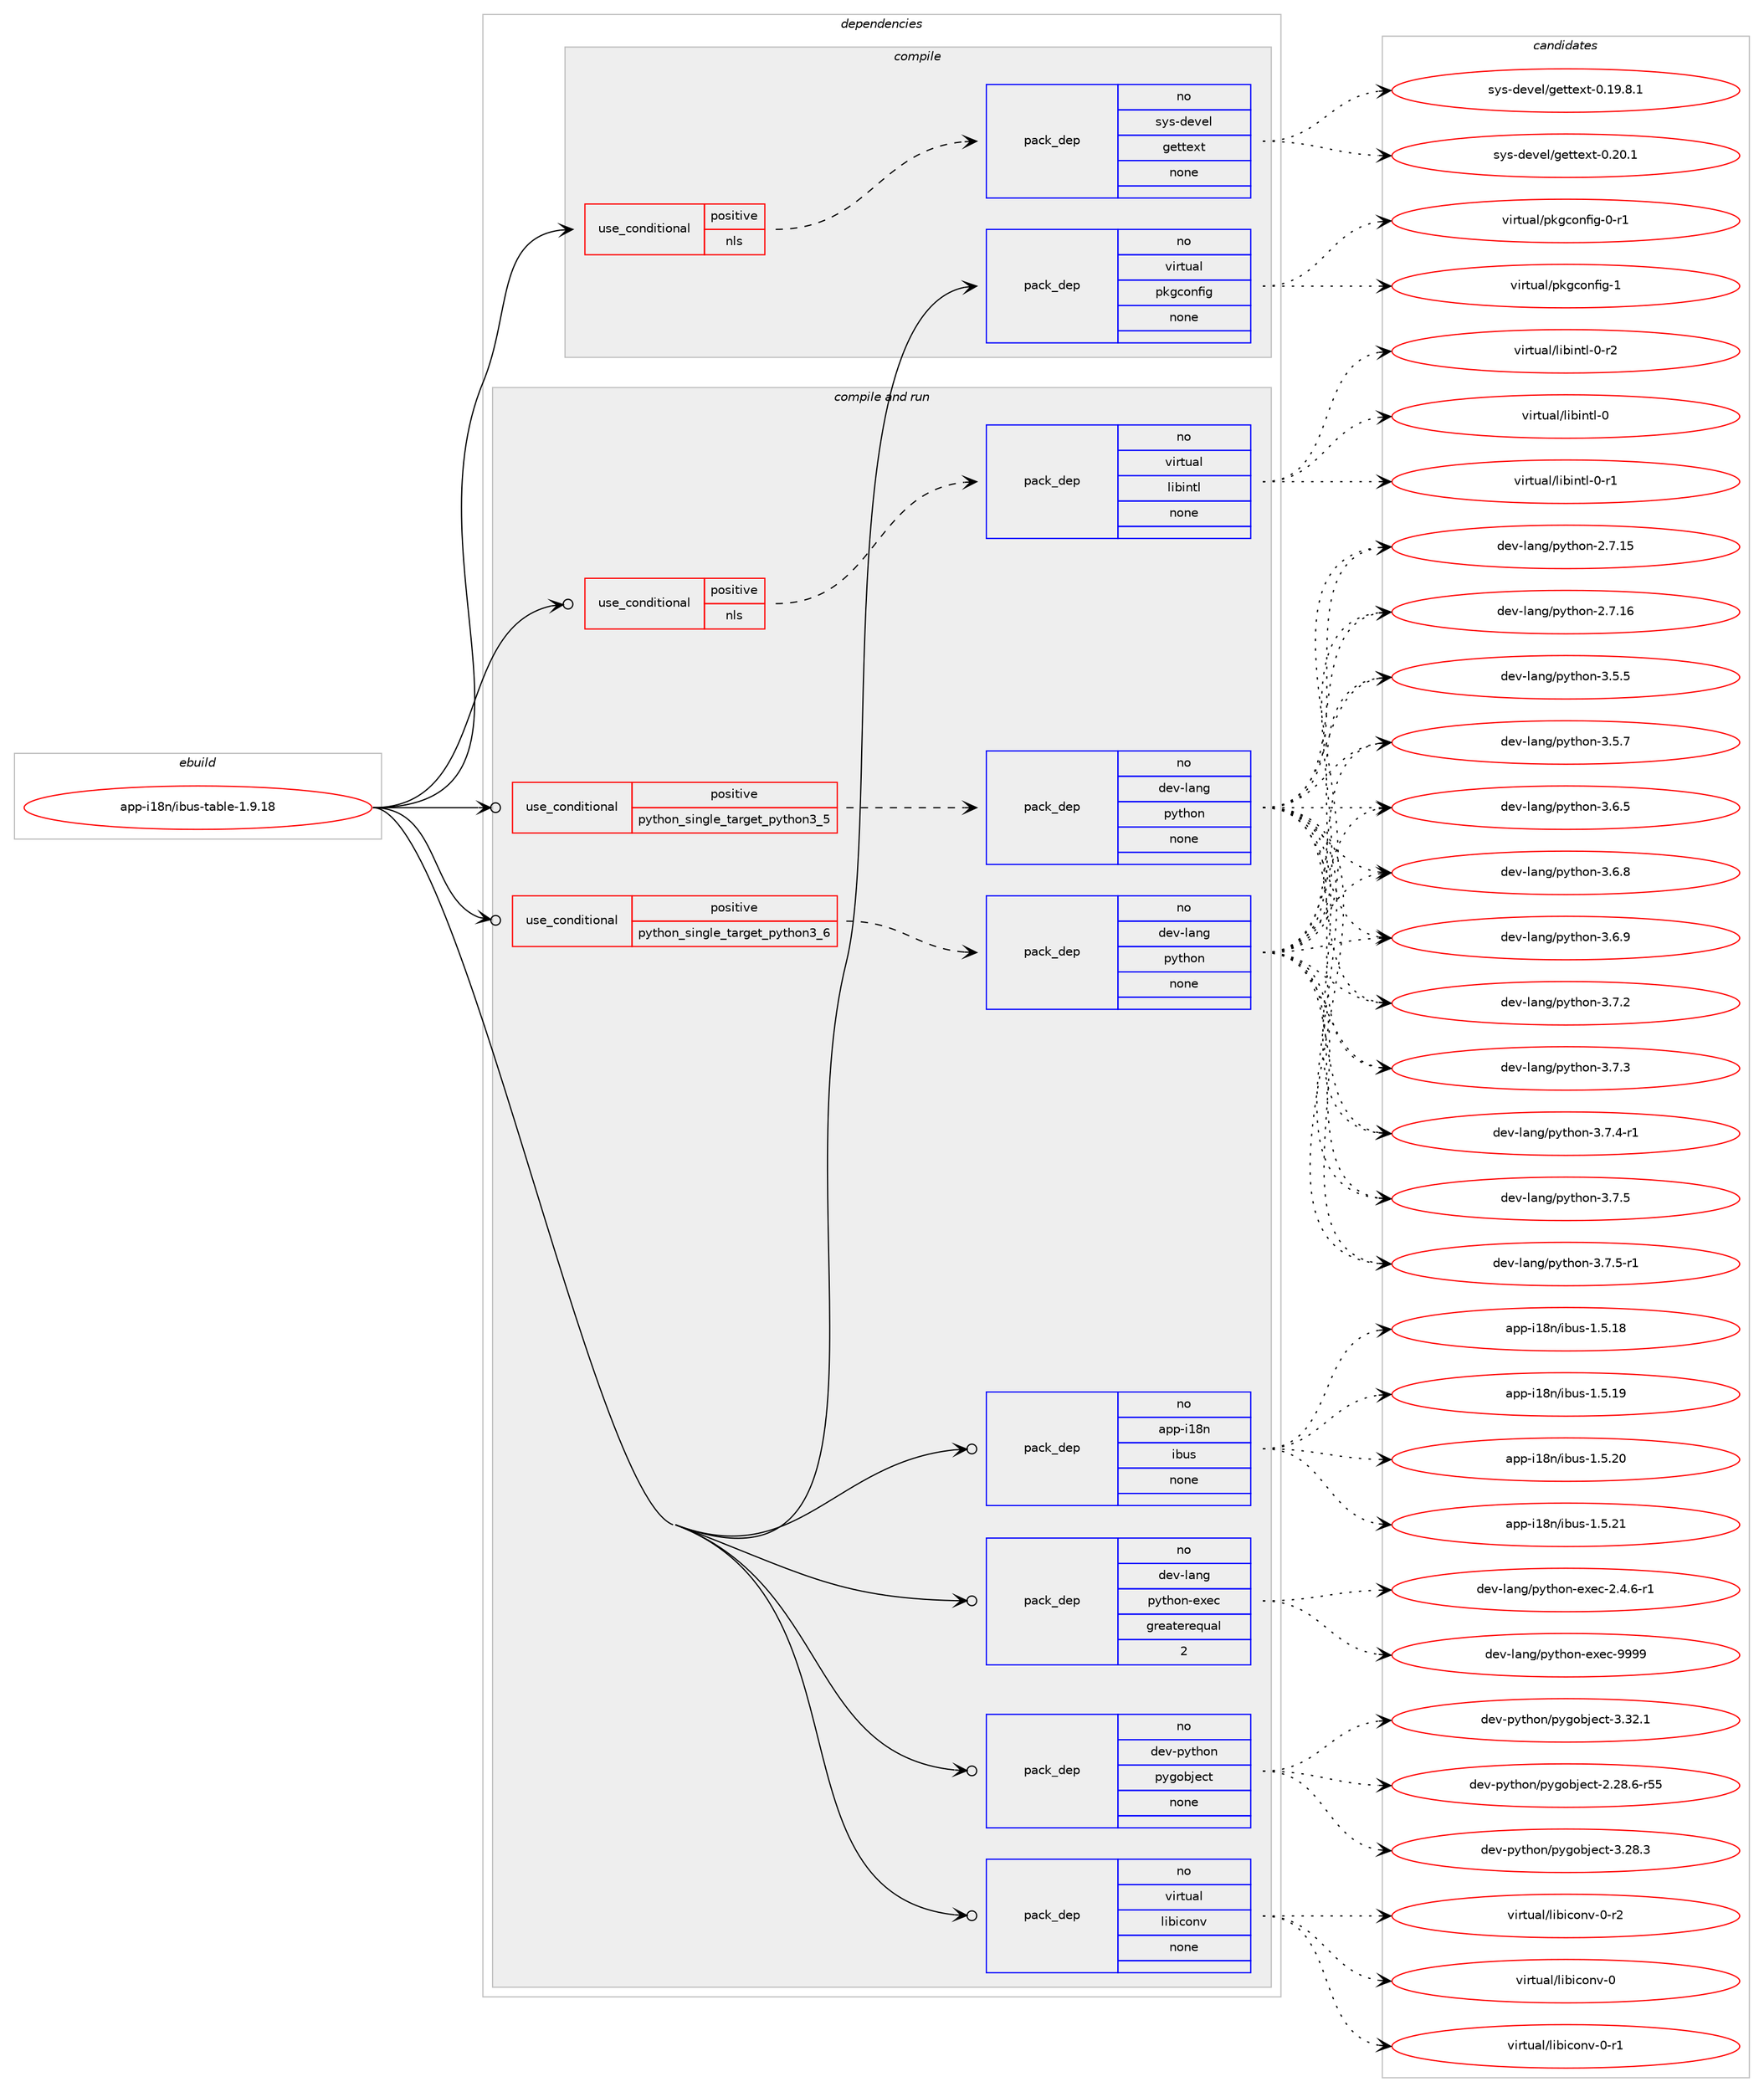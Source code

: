 digraph prolog {

# *************
# Graph options
# *************

newrank=true;
concentrate=true;
compound=true;
graph [rankdir=LR,fontname=Helvetica,fontsize=10,ranksep=1.5];#, ranksep=2.5, nodesep=0.2];
edge  [arrowhead=vee];
node  [fontname=Helvetica,fontsize=10];

# **********
# The ebuild
# **********

subgraph cluster_leftcol {
color=gray;
rank=same;
label=<<i>ebuild</i>>;
id [label="app-i18n/ibus-table-1.9.18", color=red, width=4, href="../app-i18n/ibus-table-1.9.18.svg"];
}

# ****************
# The dependencies
# ****************

subgraph cluster_midcol {
color=gray;
label=<<i>dependencies</i>>;
subgraph cluster_compile {
fillcolor="#eeeeee";
style=filled;
label=<<i>compile</i>>;
subgraph cond118357 {
dependency494999 [label=<<TABLE BORDER="0" CELLBORDER="1" CELLSPACING="0" CELLPADDING="4"><TR><TD ROWSPAN="3" CELLPADDING="10">use_conditional</TD></TR><TR><TD>positive</TD></TR><TR><TD>nls</TD></TR></TABLE>>, shape=none, color=red];
subgraph pack367728 {
dependency495000 [label=<<TABLE BORDER="0" CELLBORDER="1" CELLSPACING="0" CELLPADDING="4" WIDTH="220"><TR><TD ROWSPAN="6" CELLPADDING="30">pack_dep</TD></TR><TR><TD WIDTH="110">no</TD></TR><TR><TD>sys-devel</TD></TR><TR><TD>gettext</TD></TR><TR><TD>none</TD></TR><TR><TD></TD></TR></TABLE>>, shape=none, color=blue];
}
dependency494999:e -> dependency495000:w [weight=20,style="dashed",arrowhead="vee"];
}
id:e -> dependency494999:w [weight=20,style="solid",arrowhead="vee"];
subgraph pack367729 {
dependency495001 [label=<<TABLE BORDER="0" CELLBORDER="1" CELLSPACING="0" CELLPADDING="4" WIDTH="220"><TR><TD ROWSPAN="6" CELLPADDING="30">pack_dep</TD></TR><TR><TD WIDTH="110">no</TD></TR><TR><TD>virtual</TD></TR><TR><TD>pkgconfig</TD></TR><TR><TD>none</TD></TR><TR><TD></TD></TR></TABLE>>, shape=none, color=blue];
}
id:e -> dependency495001:w [weight=20,style="solid",arrowhead="vee"];
}
subgraph cluster_compileandrun {
fillcolor="#eeeeee";
style=filled;
label=<<i>compile and run</i>>;
subgraph cond118358 {
dependency495002 [label=<<TABLE BORDER="0" CELLBORDER="1" CELLSPACING="0" CELLPADDING="4"><TR><TD ROWSPAN="3" CELLPADDING="10">use_conditional</TD></TR><TR><TD>positive</TD></TR><TR><TD>nls</TD></TR></TABLE>>, shape=none, color=red];
subgraph pack367730 {
dependency495003 [label=<<TABLE BORDER="0" CELLBORDER="1" CELLSPACING="0" CELLPADDING="4" WIDTH="220"><TR><TD ROWSPAN="6" CELLPADDING="30">pack_dep</TD></TR><TR><TD WIDTH="110">no</TD></TR><TR><TD>virtual</TD></TR><TR><TD>libintl</TD></TR><TR><TD>none</TD></TR><TR><TD></TD></TR></TABLE>>, shape=none, color=blue];
}
dependency495002:e -> dependency495003:w [weight=20,style="dashed",arrowhead="vee"];
}
id:e -> dependency495002:w [weight=20,style="solid",arrowhead="odotvee"];
subgraph cond118359 {
dependency495004 [label=<<TABLE BORDER="0" CELLBORDER="1" CELLSPACING="0" CELLPADDING="4"><TR><TD ROWSPAN="3" CELLPADDING="10">use_conditional</TD></TR><TR><TD>positive</TD></TR><TR><TD>python_single_target_python3_5</TD></TR></TABLE>>, shape=none, color=red];
subgraph pack367731 {
dependency495005 [label=<<TABLE BORDER="0" CELLBORDER="1" CELLSPACING="0" CELLPADDING="4" WIDTH="220"><TR><TD ROWSPAN="6" CELLPADDING="30">pack_dep</TD></TR><TR><TD WIDTH="110">no</TD></TR><TR><TD>dev-lang</TD></TR><TR><TD>python</TD></TR><TR><TD>none</TD></TR><TR><TD></TD></TR></TABLE>>, shape=none, color=blue];
}
dependency495004:e -> dependency495005:w [weight=20,style="dashed",arrowhead="vee"];
}
id:e -> dependency495004:w [weight=20,style="solid",arrowhead="odotvee"];
subgraph cond118360 {
dependency495006 [label=<<TABLE BORDER="0" CELLBORDER="1" CELLSPACING="0" CELLPADDING="4"><TR><TD ROWSPAN="3" CELLPADDING="10">use_conditional</TD></TR><TR><TD>positive</TD></TR><TR><TD>python_single_target_python3_6</TD></TR></TABLE>>, shape=none, color=red];
subgraph pack367732 {
dependency495007 [label=<<TABLE BORDER="0" CELLBORDER="1" CELLSPACING="0" CELLPADDING="4" WIDTH="220"><TR><TD ROWSPAN="6" CELLPADDING="30">pack_dep</TD></TR><TR><TD WIDTH="110">no</TD></TR><TR><TD>dev-lang</TD></TR><TR><TD>python</TD></TR><TR><TD>none</TD></TR><TR><TD></TD></TR></TABLE>>, shape=none, color=blue];
}
dependency495006:e -> dependency495007:w [weight=20,style="dashed",arrowhead="vee"];
}
id:e -> dependency495006:w [weight=20,style="solid",arrowhead="odotvee"];
subgraph pack367733 {
dependency495008 [label=<<TABLE BORDER="0" CELLBORDER="1" CELLSPACING="0" CELLPADDING="4" WIDTH="220"><TR><TD ROWSPAN="6" CELLPADDING="30">pack_dep</TD></TR><TR><TD WIDTH="110">no</TD></TR><TR><TD>app-i18n</TD></TR><TR><TD>ibus</TD></TR><TR><TD>none</TD></TR><TR><TD></TD></TR></TABLE>>, shape=none, color=blue];
}
id:e -> dependency495008:w [weight=20,style="solid",arrowhead="odotvee"];
subgraph pack367734 {
dependency495009 [label=<<TABLE BORDER="0" CELLBORDER="1" CELLSPACING="0" CELLPADDING="4" WIDTH="220"><TR><TD ROWSPAN="6" CELLPADDING="30">pack_dep</TD></TR><TR><TD WIDTH="110">no</TD></TR><TR><TD>dev-lang</TD></TR><TR><TD>python-exec</TD></TR><TR><TD>greaterequal</TD></TR><TR><TD>2</TD></TR></TABLE>>, shape=none, color=blue];
}
id:e -> dependency495009:w [weight=20,style="solid",arrowhead="odotvee"];
subgraph pack367735 {
dependency495010 [label=<<TABLE BORDER="0" CELLBORDER="1" CELLSPACING="0" CELLPADDING="4" WIDTH="220"><TR><TD ROWSPAN="6" CELLPADDING="30">pack_dep</TD></TR><TR><TD WIDTH="110">no</TD></TR><TR><TD>dev-python</TD></TR><TR><TD>pygobject</TD></TR><TR><TD>none</TD></TR><TR><TD></TD></TR></TABLE>>, shape=none, color=blue];
}
id:e -> dependency495010:w [weight=20,style="solid",arrowhead="odotvee"];
subgraph pack367736 {
dependency495011 [label=<<TABLE BORDER="0" CELLBORDER="1" CELLSPACING="0" CELLPADDING="4" WIDTH="220"><TR><TD ROWSPAN="6" CELLPADDING="30">pack_dep</TD></TR><TR><TD WIDTH="110">no</TD></TR><TR><TD>virtual</TD></TR><TR><TD>libiconv</TD></TR><TR><TD>none</TD></TR><TR><TD></TD></TR></TABLE>>, shape=none, color=blue];
}
id:e -> dependency495011:w [weight=20,style="solid",arrowhead="odotvee"];
}
subgraph cluster_run {
fillcolor="#eeeeee";
style=filled;
label=<<i>run</i>>;
}
}

# **************
# The candidates
# **************

subgraph cluster_choices {
rank=same;
color=gray;
label=<<i>candidates</i>>;

subgraph choice367728 {
color=black;
nodesep=1;
choice1151211154510010111810110847103101116116101120116454846495746564649 [label="sys-devel/gettext-0.19.8.1", color=red, width=4,href="../sys-devel/gettext-0.19.8.1.svg"];
choice115121115451001011181011084710310111611610112011645484650484649 [label="sys-devel/gettext-0.20.1", color=red, width=4,href="../sys-devel/gettext-0.20.1.svg"];
dependency495000:e -> choice1151211154510010111810110847103101116116101120116454846495746564649:w [style=dotted,weight="100"];
dependency495000:e -> choice115121115451001011181011084710310111611610112011645484650484649:w [style=dotted,weight="100"];
}
subgraph choice367729 {
color=black;
nodesep=1;
choice11810511411611797108471121071039911111010210510345484511449 [label="virtual/pkgconfig-0-r1", color=red, width=4,href="../virtual/pkgconfig-0-r1.svg"];
choice1181051141161179710847112107103991111101021051034549 [label="virtual/pkgconfig-1", color=red, width=4,href="../virtual/pkgconfig-1.svg"];
dependency495001:e -> choice11810511411611797108471121071039911111010210510345484511449:w [style=dotted,weight="100"];
dependency495001:e -> choice1181051141161179710847112107103991111101021051034549:w [style=dotted,weight="100"];
}
subgraph choice367730 {
color=black;
nodesep=1;
choice1181051141161179710847108105981051101161084548 [label="virtual/libintl-0", color=red, width=4,href="../virtual/libintl-0.svg"];
choice11810511411611797108471081059810511011610845484511449 [label="virtual/libintl-0-r1", color=red, width=4,href="../virtual/libintl-0-r1.svg"];
choice11810511411611797108471081059810511011610845484511450 [label="virtual/libintl-0-r2", color=red, width=4,href="../virtual/libintl-0-r2.svg"];
dependency495003:e -> choice1181051141161179710847108105981051101161084548:w [style=dotted,weight="100"];
dependency495003:e -> choice11810511411611797108471081059810511011610845484511449:w [style=dotted,weight="100"];
dependency495003:e -> choice11810511411611797108471081059810511011610845484511450:w [style=dotted,weight="100"];
}
subgraph choice367731 {
color=black;
nodesep=1;
choice10010111845108971101034711212111610411111045504655464953 [label="dev-lang/python-2.7.15", color=red, width=4,href="../dev-lang/python-2.7.15.svg"];
choice10010111845108971101034711212111610411111045504655464954 [label="dev-lang/python-2.7.16", color=red, width=4,href="../dev-lang/python-2.7.16.svg"];
choice100101118451089711010347112121116104111110455146534653 [label="dev-lang/python-3.5.5", color=red, width=4,href="../dev-lang/python-3.5.5.svg"];
choice100101118451089711010347112121116104111110455146534655 [label="dev-lang/python-3.5.7", color=red, width=4,href="../dev-lang/python-3.5.7.svg"];
choice100101118451089711010347112121116104111110455146544653 [label="dev-lang/python-3.6.5", color=red, width=4,href="../dev-lang/python-3.6.5.svg"];
choice100101118451089711010347112121116104111110455146544656 [label="dev-lang/python-3.6.8", color=red, width=4,href="../dev-lang/python-3.6.8.svg"];
choice100101118451089711010347112121116104111110455146544657 [label="dev-lang/python-3.6.9", color=red, width=4,href="../dev-lang/python-3.6.9.svg"];
choice100101118451089711010347112121116104111110455146554650 [label="dev-lang/python-3.7.2", color=red, width=4,href="../dev-lang/python-3.7.2.svg"];
choice100101118451089711010347112121116104111110455146554651 [label="dev-lang/python-3.7.3", color=red, width=4,href="../dev-lang/python-3.7.3.svg"];
choice1001011184510897110103471121211161041111104551465546524511449 [label="dev-lang/python-3.7.4-r1", color=red, width=4,href="../dev-lang/python-3.7.4-r1.svg"];
choice100101118451089711010347112121116104111110455146554653 [label="dev-lang/python-3.7.5", color=red, width=4,href="../dev-lang/python-3.7.5.svg"];
choice1001011184510897110103471121211161041111104551465546534511449 [label="dev-lang/python-3.7.5-r1", color=red, width=4,href="../dev-lang/python-3.7.5-r1.svg"];
dependency495005:e -> choice10010111845108971101034711212111610411111045504655464953:w [style=dotted,weight="100"];
dependency495005:e -> choice10010111845108971101034711212111610411111045504655464954:w [style=dotted,weight="100"];
dependency495005:e -> choice100101118451089711010347112121116104111110455146534653:w [style=dotted,weight="100"];
dependency495005:e -> choice100101118451089711010347112121116104111110455146534655:w [style=dotted,weight="100"];
dependency495005:e -> choice100101118451089711010347112121116104111110455146544653:w [style=dotted,weight="100"];
dependency495005:e -> choice100101118451089711010347112121116104111110455146544656:w [style=dotted,weight="100"];
dependency495005:e -> choice100101118451089711010347112121116104111110455146544657:w [style=dotted,weight="100"];
dependency495005:e -> choice100101118451089711010347112121116104111110455146554650:w [style=dotted,weight="100"];
dependency495005:e -> choice100101118451089711010347112121116104111110455146554651:w [style=dotted,weight="100"];
dependency495005:e -> choice1001011184510897110103471121211161041111104551465546524511449:w [style=dotted,weight="100"];
dependency495005:e -> choice100101118451089711010347112121116104111110455146554653:w [style=dotted,weight="100"];
dependency495005:e -> choice1001011184510897110103471121211161041111104551465546534511449:w [style=dotted,weight="100"];
}
subgraph choice367732 {
color=black;
nodesep=1;
choice10010111845108971101034711212111610411111045504655464953 [label="dev-lang/python-2.7.15", color=red, width=4,href="../dev-lang/python-2.7.15.svg"];
choice10010111845108971101034711212111610411111045504655464954 [label="dev-lang/python-2.7.16", color=red, width=4,href="../dev-lang/python-2.7.16.svg"];
choice100101118451089711010347112121116104111110455146534653 [label="dev-lang/python-3.5.5", color=red, width=4,href="../dev-lang/python-3.5.5.svg"];
choice100101118451089711010347112121116104111110455146534655 [label="dev-lang/python-3.5.7", color=red, width=4,href="../dev-lang/python-3.5.7.svg"];
choice100101118451089711010347112121116104111110455146544653 [label="dev-lang/python-3.6.5", color=red, width=4,href="../dev-lang/python-3.6.5.svg"];
choice100101118451089711010347112121116104111110455146544656 [label="dev-lang/python-3.6.8", color=red, width=4,href="../dev-lang/python-3.6.8.svg"];
choice100101118451089711010347112121116104111110455146544657 [label="dev-lang/python-3.6.9", color=red, width=4,href="../dev-lang/python-3.6.9.svg"];
choice100101118451089711010347112121116104111110455146554650 [label="dev-lang/python-3.7.2", color=red, width=4,href="../dev-lang/python-3.7.2.svg"];
choice100101118451089711010347112121116104111110455146554651 [label="dev-lang/python-3.7.3", color=red, width=4,href="../dev-lang/python-3.7.3.svg"];
choice1001011184510897110103471121211161041111104551465546524511449 [label="dev-lang/python-3.7.4-r1", color=red, width=4,href="../dev-lang/python-3.7.4-r1.svg"];
choice100101118451089711010347112121116104111110455146554653 [label="dev-lang/python-3.7.5", color=red, width=4,href="../dev-lang/python-3.7.5.svg"];
choice1001011184510897110103471121211161041111104551465546534511449 [label="dev-lang/python-3.7.5-r1", color=red, width=4,href="../dev-lang/python-3.7.5-r1.svg"];
dependency495007:e -> choice10010111845108971101034711212111610411111045504655464953:w [style=dotted,weight="100"];
dependency495007:e -> choice10010111845108971101034711212111610411111045504655464954:w [style=dotted,weight="100"];
dependency495007:e -> choice100101118451089711010347112121116104111110455146534653:w [style=dotted,weight="100"];
dependency495007:e -> choice100101118451089711010347112121116104111110455146534655:w [style=dotted,weight="100"];
dependency495007:e -> choice100101118451089711010347112121116104111110455146544653:w [style=dotted,weight="100"];
dependency495007:e -> choice100101118451089711010347112121116104111110455146544656:w [style=dotted,weight="100"];
dependency495007:e -> choice100101118451089711010347112121116104111110455146544657:w [style=dotted,weight="100"];
dependency495007:e -> choice100101118451089711010347112121116104111110455146554650:w [style=dotted,weight="100"];
dependency495007:e -> choice100101118451089711010347112121116104111110455146554651:w [style=dotted,weight="100"];
dependency495007:e -> choice1001011184510897110103471121211161041111104551465546524511449:w [style=dotted,weight="100"];
dependency495007:e -> choice100101118451089711010347112121116104111110455146554653:w [style=dotted,weight="100"];
dependency495007:e -> choice1001011184510897110103471121211161041111104551465546534511449:w [style=dotted,weight="100"];
}
subgraph choice367733 {
color=black;
nodesep=1;
choice97112112451054956110471059811711545494653464956 [label="app-i18n/ibus-1.5.18", color=red, width=4,href="../app-i18n/ibus-1.5.18.svg"];
choice97112112451054956110471059811711545494653464957 [label="app-i18n/ibus-1.5.19", color=red, width=4,href="../app-i18n/ibus-1.5.19.svg"];
choice97112112451054956110471059811711545494653465048 [label="app-i18n/ibus-1.5.20", color=red, width=4,href="../app-i18n/ibus-1.5.20.svg"];
choice97112112451054956110471059811711545494653465049 [label="app-i18n/ibus-1.5.21", color=red, width=4,href="../app-i18n/ibus-1.5.21.svg"];
dependency495008:e -> choice97112112451054956110471059811711545494653464956:w [style=dotted,weight="100"];
dependency495008:e -> choice97112112451054956110471059811711545494653464957:w [style=dotted,weight="100"];
dependency495008:e -> choice97112112451054956110471059811711545494653465048:w [style=dotted,weight="100"];
dependency495008:e -> choice97112112451054956110471059811711545494653465049:w [style=dotted,weight="100"];
}
subgraph choice367734 {
color=black;
nodesep=1;
choice10010111845108971101034711212111610411111045101120101994550465246544511449 [label="dev-lang/python-exec-2.4.6-r1", color=red, width=4,href="../dev-lang/python-exec-2.4.6-r1.svg"];
choice10010111845108971101034711212111610411111045101120101994557575757 [label="dev-lang/python-exec-9999", color=red, width=4,href="../dev-lang/python-exec-9999.svg"];
dependency495009:e -> choice10010111845108971101034711212111610411111045101120101994550465246544511449:w [style=dotted,weight="100"];
dependency495009:e -> choice10010111845108971101034711212111610411111045101120101994557575757:w [style=dotted,weight="100"];
}
subgraph choice367735 {
color=black;
nodesep=1;
choice1001011184511212111610411111047112121103111981061019911645504650564654451145353 [label="dev-python/pygobject-2.28.6-r55", color=red, width=4,href="../dev-python/pygobject-2.28.6-r55.svg"];
choice1001011184511212111610411111047112121103111981061019911645514650564651 [label="dev-python/pygobject-3.28.3", color=red, width=4,href="../dev-python/pygobject-3.28.3.svg"];
choice1001011184511212111610411111047112121103111981061019911645514651504649 [label="dev-python/pygobject-3.32.1", color=red, width=4,href="../dev-python/pygobject-3.32.1.svg"];
dependency495010:e -> choice1001011184511212111610411111047112121103111981061019911645504650564654451145353:w [style=dotted,weight="100"];
dependency495010:e -> choice1001011184511212111610411111047112121103111981061019911645514650564651:w [style=dotted,weight="100"];
dependency495010:e -> choice1001011184511212111610411111047112121103111981061019911645514651504649:w [style=dotted,weight="100"];
}
subgraph choice367736 {
color=black;
nodesep=1;
choice118105114116117971084710810598105991111101184548 [label="virtual/libiconv-0", color=red, width=4,href="../virtual/libiconv-0.svg"];
choice1181051141161179710847108105981059911111011845484511449 [label="virtual/libiconv-0-r1", color=red, width=4,href="../virtual/libiconv-0-r1.svg"];
choice1181051141161179710847108105981059911111011845484511450 [label="virtual/libiconv-0-r2", color=red, width=4,href="../virtual/libiconv-0-r2.svg"];
dependency495011:e -> choice118105114116117971084710810598105991111101184548:w [style=dotted,weight="100"];
dependency495011:e -> choice1181051141161179710847108105981059911111011845484511449:w [style=dotted,weight="100"];
dependency495011:e -> choice1181051141161179710847108105981059911111011845484511450:w [style=dotted,weight="100"];
}
}

}
